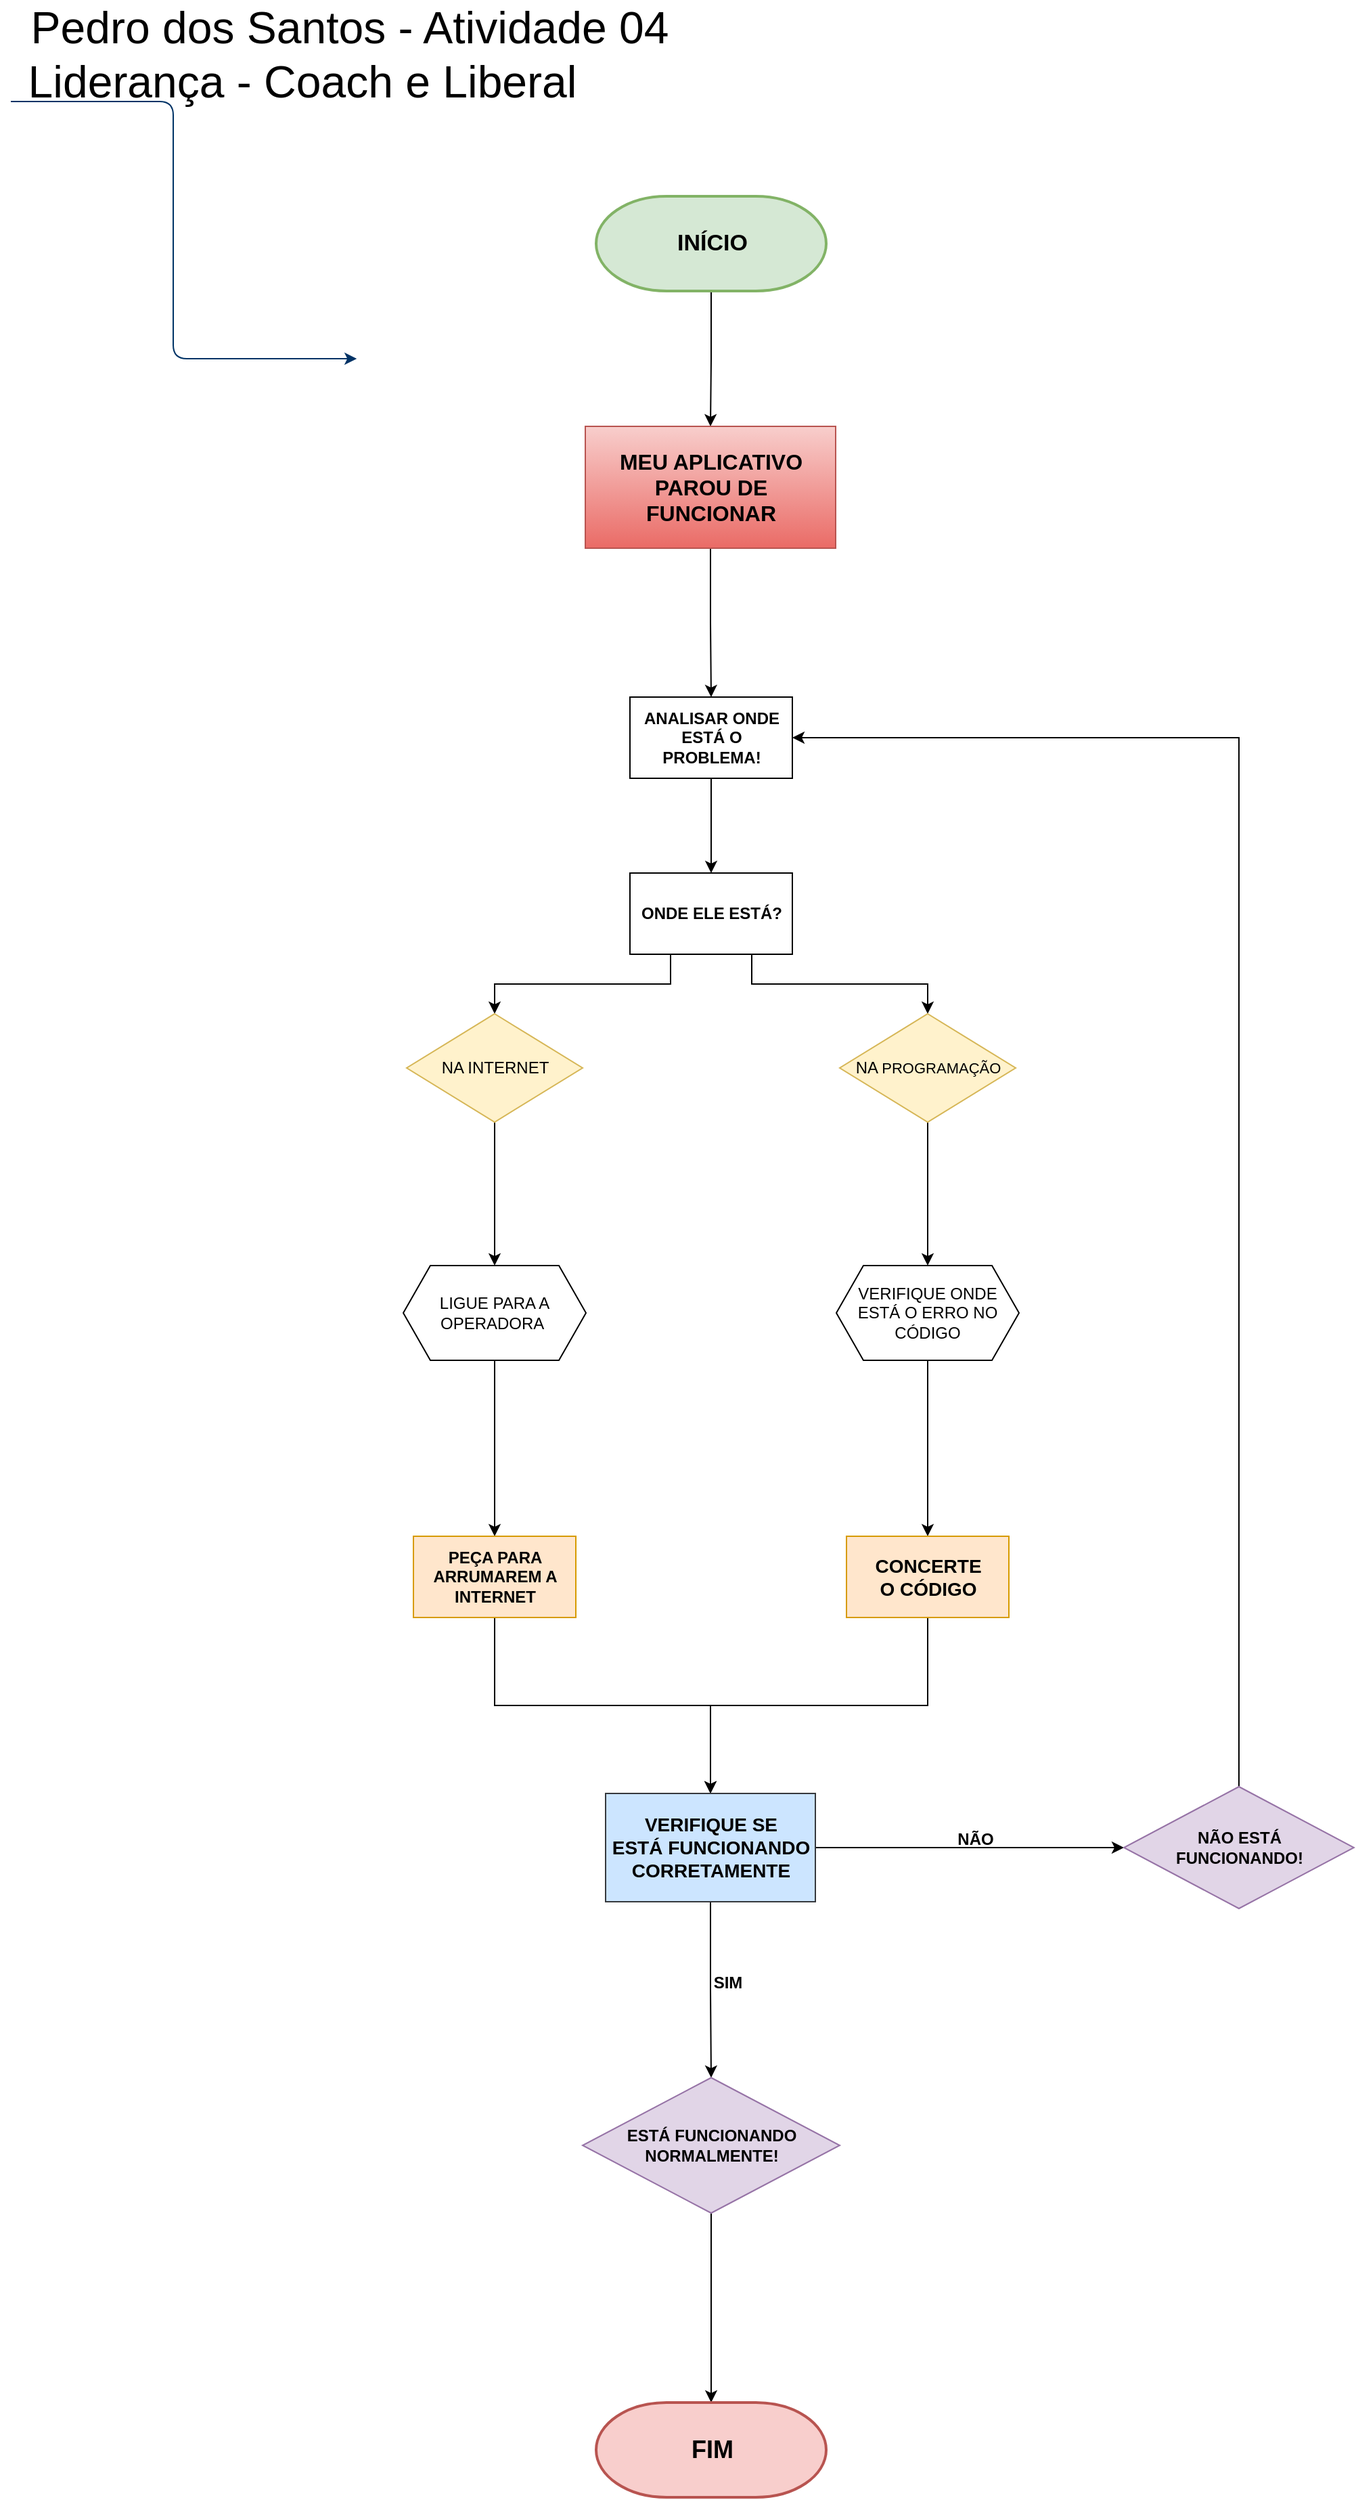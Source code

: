 <mxfile version="14.4.8" type="github">
  <diagram id="6a731a19-8d31-9384-78a2-239565b7b9f0" name="Page-1">
    <mxGraphModel dx="2273" dy="1337" grid="1" gridSize="10" guides="1" tooltips="1" connect="1" arrows="1" fold="1" page="1" pageScale="1" pageWidth="1169" pageHeight="827" background="#ffffff" math="0" shadow="0">
      <root>
        <mxCell id="0" />
        <mxCell id="1" parent="0" />
        <mxCell id="308n4q9hR7jjv0GFG2vF-87" style="edgeStyle=orthogonalEdgeStyle;rounded=0;orthogonalLoop=1;jettySize=auto;html=1;exitX=0.5;exitY=1;exitDx=0;exitDy=0;exitPerimeter=0;entryX=0.5;entryY=0;entryDx=0;entryDy=0;" edge="1" parent="1" source="2" target="308n4q9hR7jjv0GFG2vF-86">
          <mxGeometry relative="1" as="geometry" />
        </mxCell>
        <mxCell id="2" value="&lt;b&gt;&lt;font style=&quot;font-size: 17px&quot;&gt;INÍCIO&lt;/font&gt;&lt;/b&gt;" style="shape=mxgraph.flowchart.terminator;strokeWidth=2;gradientDirection=north;fontStyle=0;html=1;fillColor=#d5e8d4;strokeColor=#82b366;" parent="1" vertex="1">
          <mxGeometry x="432.5" y="170" width="170" height="70" as="geometry" />
        </mxCell>
        <mxCell id="54" value="" style="edgeStyle=elbowEdgeStyle;elbow=horizontal;exitX=0;exitY=0.5;exitPerimeter=0;entryX=0.095;entryY=0.5;entryPerimeter=0;fontStyle=1;strokeColor=#003366;strokeWidth=1;html=1;" parent="1" source="37" edge="1">
          <mxGeometry width="100" height="100" as="geometry">
            <mxPoint y="100" as="sourcePoint" />
            <mxPoint x="255.605" y="290" as="targetPoint" />
            <Array as="points">
              <mxPoint x="120" y="970" />
            </Array>
          </mxGeometry>
        </mxCell>
        <mxCell id="308n4q9hR7jjv0GFG2vF-56" value="&lt;b&gt;ANALISAR ONDE&lt;br&gt;ESTÁ O PROBLEMA!&lt;br&gt;&lt;/b&gt;" style="rounded=0;whiteSpace=wrap;html=1;" vertex="1" parent="1">
          <mxGeometry x="457.5" y="540" width="120" height="60" as="geometry" />
        </mxCell>
        <mxCell id="308n4q9hR7jjv0GFG2vF-57" value="" style="endArrow=classic;html=1;exitX=0.5;exitY=1;exitDx=0;exitDy=0;exitPerimeter=0;" edge="1" parent="1">
          <mxGeometry width="50" height="50" relative="1" as="geometry">
            <mxPoint x="517.5" y="600" as="sourcePoint" />
            <mxPoint x="517.5" y="670" as="targetPoint" />
          </mxGeometry>
        </mxCell>
        <mxCell id="308n4q9hR7jjv0GFG2vF-61" style="edgeStyle=orthogonalEdgeStyle;rounded=0;orthogonalLoop=1;jettySize=auto;html=1;exitX=0.75;exitY=1;exitDx=0;exitDy=0;entryX=0.5;entryY=0;entryDx=0;entryDy=0;" edge="1" parent="1" source="308n4q9hR7jjv0GFG2vF-58" target="308n4q9hR7jjv0GFG2vF-60">
          <mxGeometry relative="1" as="geometry" />
        </mxCell>
        <mxCell id="308n4q9hR7jjv0GFG2vF-62" style="edgeStyle=orthogonalEdgeStyle;rounded=0;orthogonalLoop=1;jettySize=auto;html=1;exitX=0.25;exitY=1;exitDx=0;exitDy=0;entryX=0.5;entryY=0;entryDx=0;entryDy=0;" edge="1" parent="1" source="308n4q9hR7jjv0GFG2vF-58" target="308n4q9hR7jjv0GFG2vF-59">
          <mxGeometry relative="1" as="geometry" />
        </mxCell>
        <mxCell id="308n4q9hR7jjv0GFG2vF-58" value="&lt;b&gt;ONDE ELE ESTÁ?&lt;br&gt;&lt;/b&gt;" style="rounded=0;whiteSpace=wrap;html=1;" vertex="1" parent="1">
          <mxGeometry x="457.5" y="670" width="120" height="60" as="geometry" />
        </mxCell>
        <mxCell id="308n4q9hR7jjv0GFG2vF-67" style="edgeStyle=orthogonalEdgeStyle;rounded=0;orthogonalLoop=1;jettySize=auto;html=1;exitX=0.5;exitY=1;exitDx=0;exitDy=0;entryX=0.5;entryY=0;entryDx=0;entryDy=0;" edge="1" parent="1" source="308n4q9hR7jjv0GFG2vF-59" target="308n4q9hR7jjv0GFG2vF-64">
          <mxGeometry relative="1" as="geometry" />
        </mxCell>
        <mxCell id="308n4q9hR7jjv0GFG2vF-59" value="NA INTERNET" style="rhombus;whiteSpace=wrap;html=1;strokeColor=#d6b656;fillColor=#fff2cc;" vertex="1" parent="1">
          <mxGeometry x="292.5" y="774" width="130" height="80" as="geometry" />
        </mxCell>
        <mxCell id="308n4q9hR7jjv0GFG2vF-66" style="edgeStyle=orthogonalEdgeStyle;rounded=0;orthogonalLoop=1;jettySize=auto;html=1;exitX=0.5;exitY=1;exitDx=0;exitDy=0;entryX=0.5;entryY=0;entryDx=0;entryDy=0;" edge="1" parent="1" source="308n4q9hR7jjv0GFG2vF-60" target="308n4q9hR7jjv0GFG2vF-65">
          <mxGeometry relative="1" as="geometry" />
        </mxCell>
        <mxCell id="308n4q9hR7jjv0GFG2vF-60" value="NA &lt;font style=&quot;font-size: 11px&quot;&gt;PROGRAMAÇÃO&lt;/font&gt;" style="rhombus;whiteSpace=wrap;html=1;strokeColor=#d6b656;fillColor=#fff2cc;" vertex="1" parent="1">
          <mxGeometry x="612.5" y="774" width="130" height="80" as="geometry" />
        </mxCell>
        <mxCell id="308n4q9hR7jjv0GFG2vF-70" style="edgeStyle=orthogonalEdgeStyle;rounded=0;orthogonalLoop=1;jettySize=auto;html=1;exitX=0.5;exitY=1;exitDx=0;exitDy=0;entryX=0.5;entryY=0;entryDx=0;entryDy=0;" edge="1" parent="1" source="308n4q9hR7jjv0GFG2vF-64" target="308n4q9hR7jjv0GFG2vF-68">
          <mxGeometry relative="1" as="geometry" />
        </mxCell>
        <mxCell id="308n4q9hR7jjv0GFG2vF-64" value="LIGUE PARA A OPERADORA&amp;nbsp;" style="shape=hexagon;perimeter=hexagonPerimeter2;whiteSpace=wrap;html=1;fixedSize=1;" vertex="1" parent="1">
          <mxGeometry x="290" y="960" width="135" height="70" as="geometry" />
        </mxCell>
        <mxCell id="308n4q9hR7jjv0GFG2vF-71" style="edgeStyle=orthogonalEdgeStyle;rounded=0;orthogonalLoop=1;jettySize=auto;html=1;exitX=0.5;exitY=1;exitDx=0;exitDy=0;entryX=0.5;entryY=0;entryDx=0;entryDy=0;" edge="1" parent="1" source="308n4q9hR7jjv0GFG2vF-65" target="308n4q9hR7jjv0GFG2vF-69">
          <mxGeometry relative="1" as="geometry" />
        </mxCell>
        <mxCell id="308n4q9hR7jjv0GFG2vF-65" value="VERIFIQUE ONDE ESTÁ O ERRO NO CÓDIGO" style="shape=hexagon;perimeter=hexagonPerimeter2;whiteSpace=wrap;html=1;fixedSize=1;" vertex="1" parent="1">
          <mxGeometry x="610" y="960" width="135" height="70" as="geometry" />
        </mxCell>
        <mxCell id="308n4q9hR7jjv0GFG2vF-75" style="edgeStyle=orthogonalEdgeStyle;rounded=0;orthogonalLoop=1;jettySize=auto;html=1;exitX=0.5;exitY=1;exitDx=0;exitDy=0;entryX=0.5;entryY=0;entryDx=0;entryDy=0;" edge="1" parent="1" source="308n4q9hR7jjv0GFG2vF-68" target="308n4q9hR7jjv0GFG2vF-72">
          <mxGeometry relative="1" as="geometry" />
        </mxCell>
        <mxCell id="308n4q9hR7jjv0GFG2vF-68" value="&lt;b&gt;PEÇA PARA ARRUMAREM A INTERNET&lt;/b&gt;" style="rounded=0;whiteSpace=wrap;html=1;fillColor=#ffe6cc;strokeColor=#d79b00;" vertex="1" parent="1">
          <mxGeometry x="297.5" y="1160" width="120" height="60" as="geometry" />
        </mxCell>
        <mxCell id="308n4q9hR7jjv0GFG2vF-73" style="edgeStyle=orthogonalEdgeStyle;rounded=0;orthogonalLoop=1;jettySize=auto;html=1;exitX=0.5;exitY=1;exitDx=0;exitDy=0;entryX=0.5;entryY=0;entryDx=0;entryDy=0;" edge="1" parent="1" source="308n4q9hR7jjv0GFG2vF-69" target="308n4q9hR7jjv0GFG2vF-72">
          <mxGeometry relative="1" as="geometry" />
        </mxCell>
        <mxCell id="308n4q9hR7jjv0GFG2vF-69" value="&lt;b style=&quot;font-size: 14px&quot;&gt;CONCERTE&lt;br&gt;O CÓDIGO&lt;br&gt;&lt;/b&gt;" style="rounded=0;whiteSpace=wrap;html=1;fillColor=#ffe6cc;strokeColor=#d79b00;" vertex="1" parent="1">
          <mxGeometry x="617.5" y="1160" width="120" height="60" as="geometry" />
        </mxCell>
        <mxCell id="308n4q9hR7jjv0GFG2vF-78" style="edgeStyle=orthogonalEdgeStyle;rounded=0;orthogonalLoop=1;jettySize=auto;html=1;exitX=0.5;exitY=1;exitDx=0;exitDy=0;entryX=0.5;entryY=0;entryDx=0;entryDy=0;" edge="1" parent="1" source="308n4q9hR7jjv0GFG2vF-72" target="308n4q9hR7jjv0GFG2vF-76">
          <mxGeometry relative="1" as="geometry" />
        </mxCell>
        <mxCell id="308n4q9hR7jjv0GFG2vF-80" style="edgeStyle=orthogonalEdgeStyle;rounded=0;orthogonalLoop=1;jettySize=auto;html=1;exitX=1;exitY=0.5;exitDx=0;exitDy=0;entryX=0;entryY=0.5;entryDx=0;entryDy=0;" edge="1" parent="1" source="308n4q9hR7jjv0GFG2vF-72" target="308n4q9hR7jjv0GFG2vF-77">
          <mxGeometry relative="1" as="geometry" />
        </mxCell>
        <mxCell id="308n4q9hR7jjv0GFG2vF-72" value="&lt;b style=&quot;font-size: 14px&quot;&gt;VERIFIQUE SE&lt;br&gt;ESTÁ FUNCIONANDO&lt;br&gt;CORRETAMENTE&lt;br&gt;&lt;/b&gt;" style="rounded=0;whiteSpace=wrap;html=1;strokeColor=#36393d;fillColor=#cce5ff;" vertex="1" parent="1">
          <mxGeometry x="439.5" y="1350" width="155" height="80" as="geometry" />
        </mxCell>
        <mxCell id="308n4q9hR7jjv0GFG2vF-85" style="edgeStyle=orthogonalEdgeStyle;rounded=0;orthogonalLoop=1;jettySize=auto;html=1;exitX=0.5;exitY=1;exitDx=0;exitDy=0;" edge="1" parent="1" source="308n4q9hR7jjv0GFG2vF-76" target="308n4q9hR7jjv0GFG2vF-84">
          <mxGeometry relative="1" as="geometry" />
        </mxCell>
        <mxCell id="308n4q9hR7jjv0GFG2vF-76" value="&lt;b&gt;ESTÁ FUNCIONANDO&lt;br&gt;NORMALMENTE!&lt;/b&gt;" style="rhombus;whiteSpace=wrap;html=1;strokeColor=#9673a6;fillColor=#e1d5e7;" vertex="1" parent="1">
          <mxGeometry x="422.5" y="1560" width="190" height="100" as="geometry" />
        </mxCell>
        <mxCell id="308n4q9hR7jjv0GFG2vF-81" style="edgeStyle=orthogonalEdgeStyle;rounded=0;orthogonalLoop=1;jettySize=auto;html=1;exitX=0.5;exitY=0;exitDx=0;exitDy=0;entryX=1;entryY=0.5;entryDx=0;entryDy=0;" edge="1" parent="1" source="308n4q9hR7jjv0GFG2vF-77" target="308n4q9hR7jjv0GFG2vF-56">
          <mxGeometry relative="1" as="geometry" />
        </mxCell>
        <mxCell id="308n4q9hR7jjv0GFG2vF-77" value="&lt;b&gt;NÃO ESTÁ&lt;br&gt;FUNCIONANDO!&lt;/b&gt;" style="rhombus;whiteSpace=wrap;html=1;strokeColor=#9673a6;fillColor=#e1d5e7;" vertex="1" parent="1">
          <mxGeometry x="822.5" y="1345" width="170" height="90" as="geometry" />
        </mxCell>
        <mxCell id="308n4q9hR7jjv0GFG2vF-82" value="&lt;b&gt;NÃO&lt;/b&gt;" style="text;html=1;strokeColor=none;fillColor=none;align=center;verticalAlign=middle;whiteSpace=wrap;rounded=0;" vertex="1" parent="1">
          <mxGeometry x="692.5" y="1364" width="40" height="40" as="geometry" />
        </mxCell>
        <mxCell id="308n4q9hR7jjv0GFG2vF-83" value="&lt;b&gt;SIM&lt;/b&gt;" style="text;html=1;strokeColor=none;fillColor=none;align=center;verticalAlign=middle;whiteSpace=wrap;rounded=0;" vertex="1" parent="1">
          <mxGeometry x="509.5" y="1470" width="40" height="40" as="geometry" />
        </mxCell>
        <mxCell id="308n4q9hR7jjv0GFG2vF-84" value="&lt;b&gt;&lt;font style=&quot;font-size: 18px&quot;&gt;FIM&lt;/font&gt;&lt;/b&gt;" style="shape=mxgraph.flowchart.terminator;strokeWidth=2;gradientDirection=north;fontStyle=0;html=1;fillColor=#f8cecc;strokeColor=#b85450;" vertex="1" parent="1">
          <mxGeometry x="432.5" y="1800" width="170" height="70" as="geometry" />
        </mxCell>
        <mxCell id="308n4q9hR7jjv0GFG2vF-88" style="edgeStyle=orthogonalEdgeStyle;rounded=0;orthogonalLoop=1;jettySize=auto;html=1;exitX=0.5;exitY=1;exitDx=0;exitDy=0;entryX=0.5;entryY=0;entryDx=0;entryDy=0;" edge="1" parent="1" source="308n4q9hR7jjv0GFG2vF-86" target="308n4q9hR7jjv0GFG2vF-56">
          <mxGeometry relative="1" as="geometry" />
        </mxCell>
        <mxCell id="308n4q9hR7jjv0GFG2vF-86" value="&lt;b&gt;&lt;font style=&quot;font-size: 16px&quot;&gt;MEU APLICATIVO PAROU DE FUNCIONAR&lt;/font&gt;&lt;/b&gt;" style="rounded=0;whiteSpace=wrap;html=1;fillColor=#f8cecc;strokeColor=#b85450;gradientColor=#ea6b66;" vertex="1" parent="1">
          <mxGeometry x="424.5" y="340" width="185" height="90" as="geometry" />
        </mxCell>
        <mxCell id="308n4q9hR7jjv0GFG2vF-91" value="&lt;font style=&quot;font-size: 33px&quot;&gt;Pedro dos Santos - Atividade 04&lt;/font&gt;" style="text;html=1;align=center;verticalAlign=middle;resizable=0;points=[];autosize=1;" vertex="1" parent="1">
          <mxGeometry x="5" y="30" width="490" height="30" as="geometry" />
        </mxCell>
        <mxCell id="308n4q9hR7jjv0GFG2vF-92" value="&lt;font style=&quot;font-size: 33px&quot;&gt;Liderança - Coach e Liberal&lt;/font&gt;" style="text;html=1;align=center;verticalAlign=middle;resizable=0;points=[];autosize=1;" vertex="1" parent="1">
          <mxGeometry x="5" y="70" width="420" height="30" as="geometry" />
        </mxCell>
      </root>
    </mxGraphModel>
  </diagram>
</mxfile>
